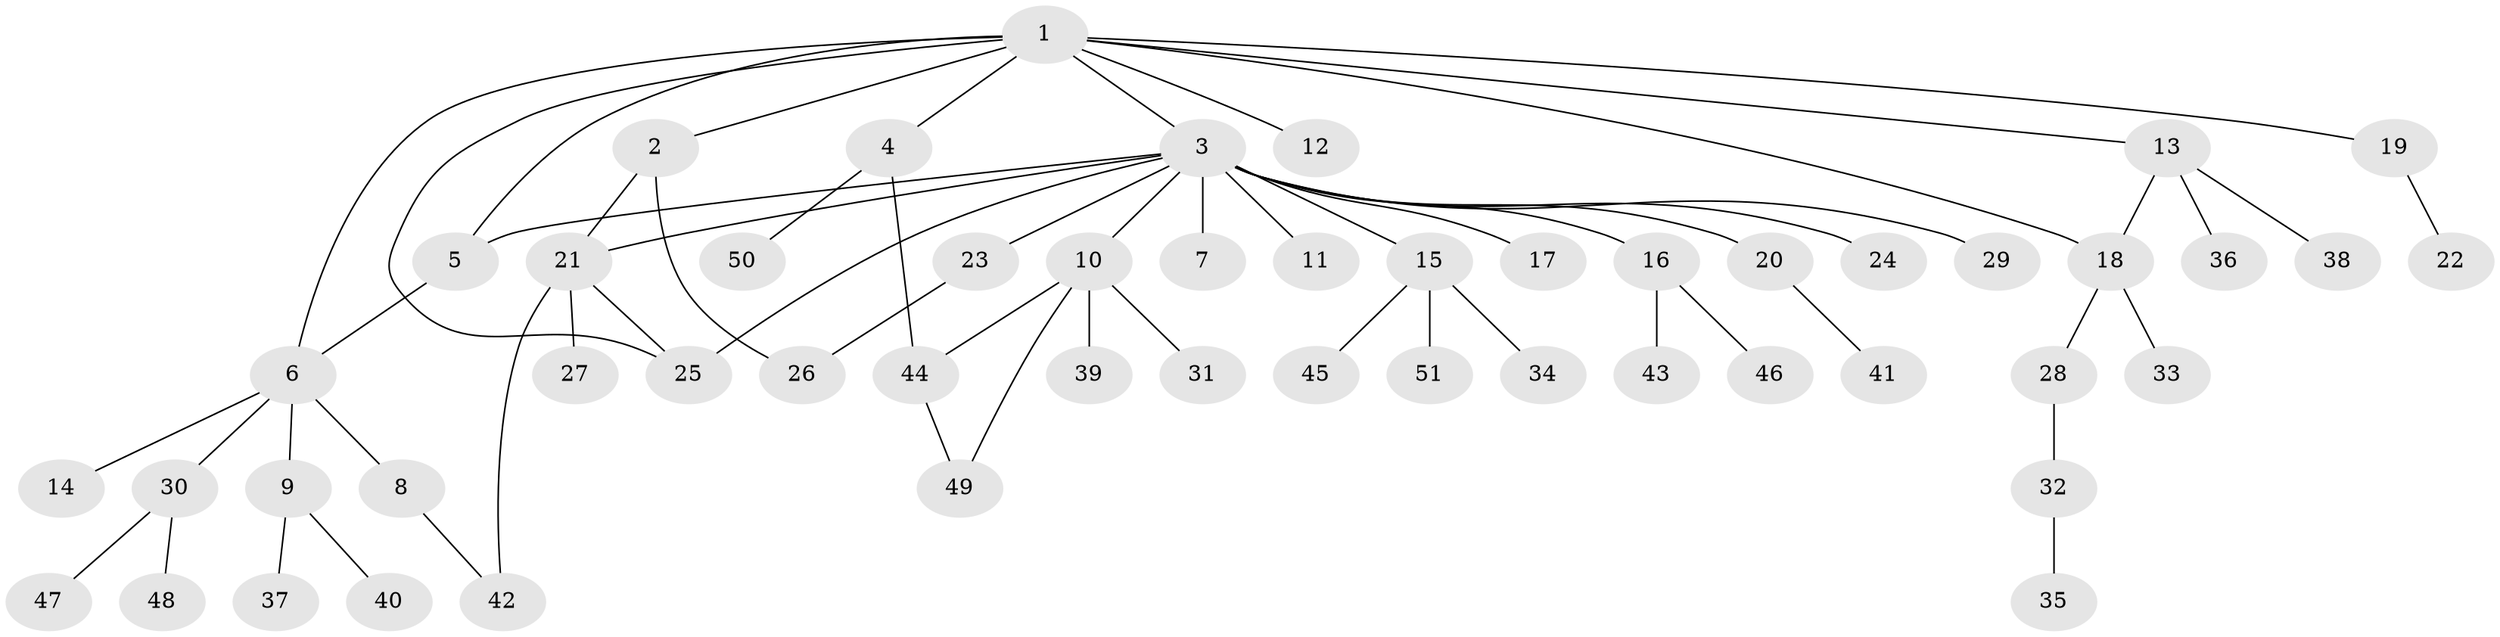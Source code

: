 // Generated by graph-tools (version 1.1) at 2025/14/03/09/25 04:14:42]
// undirected, 51 vertices, 60 edges
graph export_dot {
graph [start="1"]
  node [color=gray90,style=filled];
  1;
  2;
  3;
  4;
  5;
  6;
  7;
  8;
  9;
  10;
  11;
  12;
  13;
  14;
  15;
  16;
  17;
  18;
  19;
  20;
  21;
  22;
  23;
  24;
  25;
  26;
  27;
  28;
  29;
  30;
  31;
  32;
  33;
  34;
  35;
  36;
  37;
  38;
  39;
  40;
  41;
  42;
  43;
  44;
  45;
  46;
  47;
  48;
  49;
  50;
  51;
  1 -- 2;
  1 -- 3;
  1 -- 4;
  1 -- 5;
  1 -- 6;
  1 -- 12;
  1 -- 13;
  1 -- 18;
  1 -- 19;
  1 -- 25;
  2 -- 21;
  2 -- 26;
  3 -- 5;
  3 -- 7;
  3 -- 10;
  3 -- 11;
  3 -- 15;
  3 -- 16;
  3 -- 17;
  3 -- 20;
  3 -- 21;
  3 -- 23;
  3 -- 24;
  3 -- 25;
  3 -- 29;
  4 -- 44;
  4 -- 50;
  5 -- 6;
  6 -- 8;
  6 -- 9;
  6 -- 14;
  6 -- 30;
  8 -- 42;
  9 -- 37;
  9 -- 40;
  10 -- 31;
  10 -- 39;
  10 -- 44;
  10 -- 49;
  13 -- 18;
  13 -- 36;
  13 -- 38;
  15 -- 34;
  15 -- 45;
  15 -- 51;
  16 -- 43;
  16 -- 46;
  18 -- 28;
  18 -- 33;
  19 -- 22;
  20 -- 41;
  21 -- 25;
  21 -- 27;
  21 -- 42;
  23 -- 26;
  28 -- 32;
  30 -- 47;
  30 -- 48;
  32 -- 35;
  44 -- 49;
}
